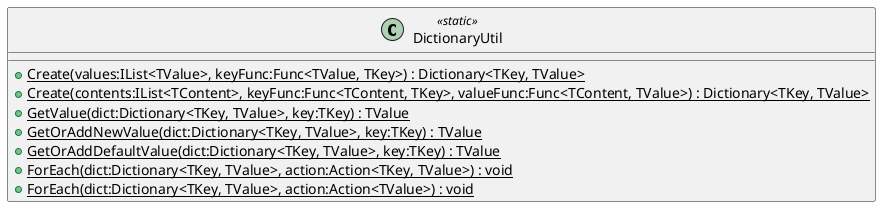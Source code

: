 @startuml
class DictionaryUtil <<static>> {
    + {static} Create(values:IList<TValue>, keyFunc:Func<TValue, TKey>) : Dictionary<TKey, TValue>
    + {static} Create(contents:IList<TContent>, keyFunc:Func<TContent, TKey>, valueFunc:Func<TContent, TValue>) : Dictionary<TKey, TValue>
    + {static} GetValue(dict:Dictionary<TKey, TValue>, key:TKey) : TValue
    + {static} GetOrAddNewValue(dict:Dictionary<TKey, TValue>, key:TKey) : TValue
    + {static} GetOrAddDefaultValue(dict:Dictionary<TKey, TValue>, key:TKey) : TValue
    + {static} ForEach(dict:Dictionary<TKey, TValue>, action:Action<TKey, TValue>) : void
    + {static} ForEach(dict:Dictionary<TKey, TValue>, action:Action<TValue>) : void
}
@enduml
